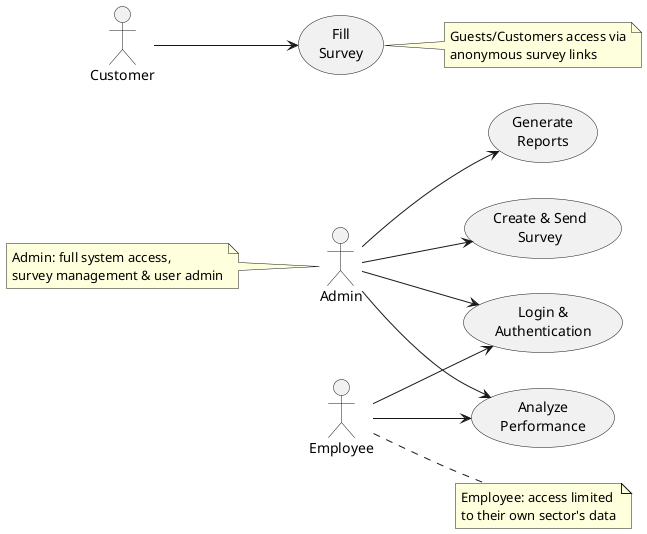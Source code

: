 @startuml SurveyDashboard_UseCase

left to right direction
skinparam packageStyle rectangle

' Actors
actor Admin as A
actor "Employee" as E
actor Customer as C

' Use cases
usecase "Create & Send\nSurvey" as UC_CreateSend
usecase "Fill\nSurvey" as UC_Fill
usecase "Analyze\nPerformance" as UC_Analyze
usecase "Generate\nReports" as UC_Report
usecase "Login &\nAuthentication" as UC_Auth

' Associations
A --> UC_CreateSend
A --> UC_Analyze
A --> UC_Report
A --> UC_Auth

E --> UC_Analyze
E --> UC_Auth


C --> UC_Fill

' Notes / constraints
note right of E
  Employee: access limited
  to their own sector's data
end note

note left of A
  Admin: full system access,
  survey management & user admin
end note

note right of UC_Fill
  Guests/Customers access via
  anonymous survey links
end note

@enduml
